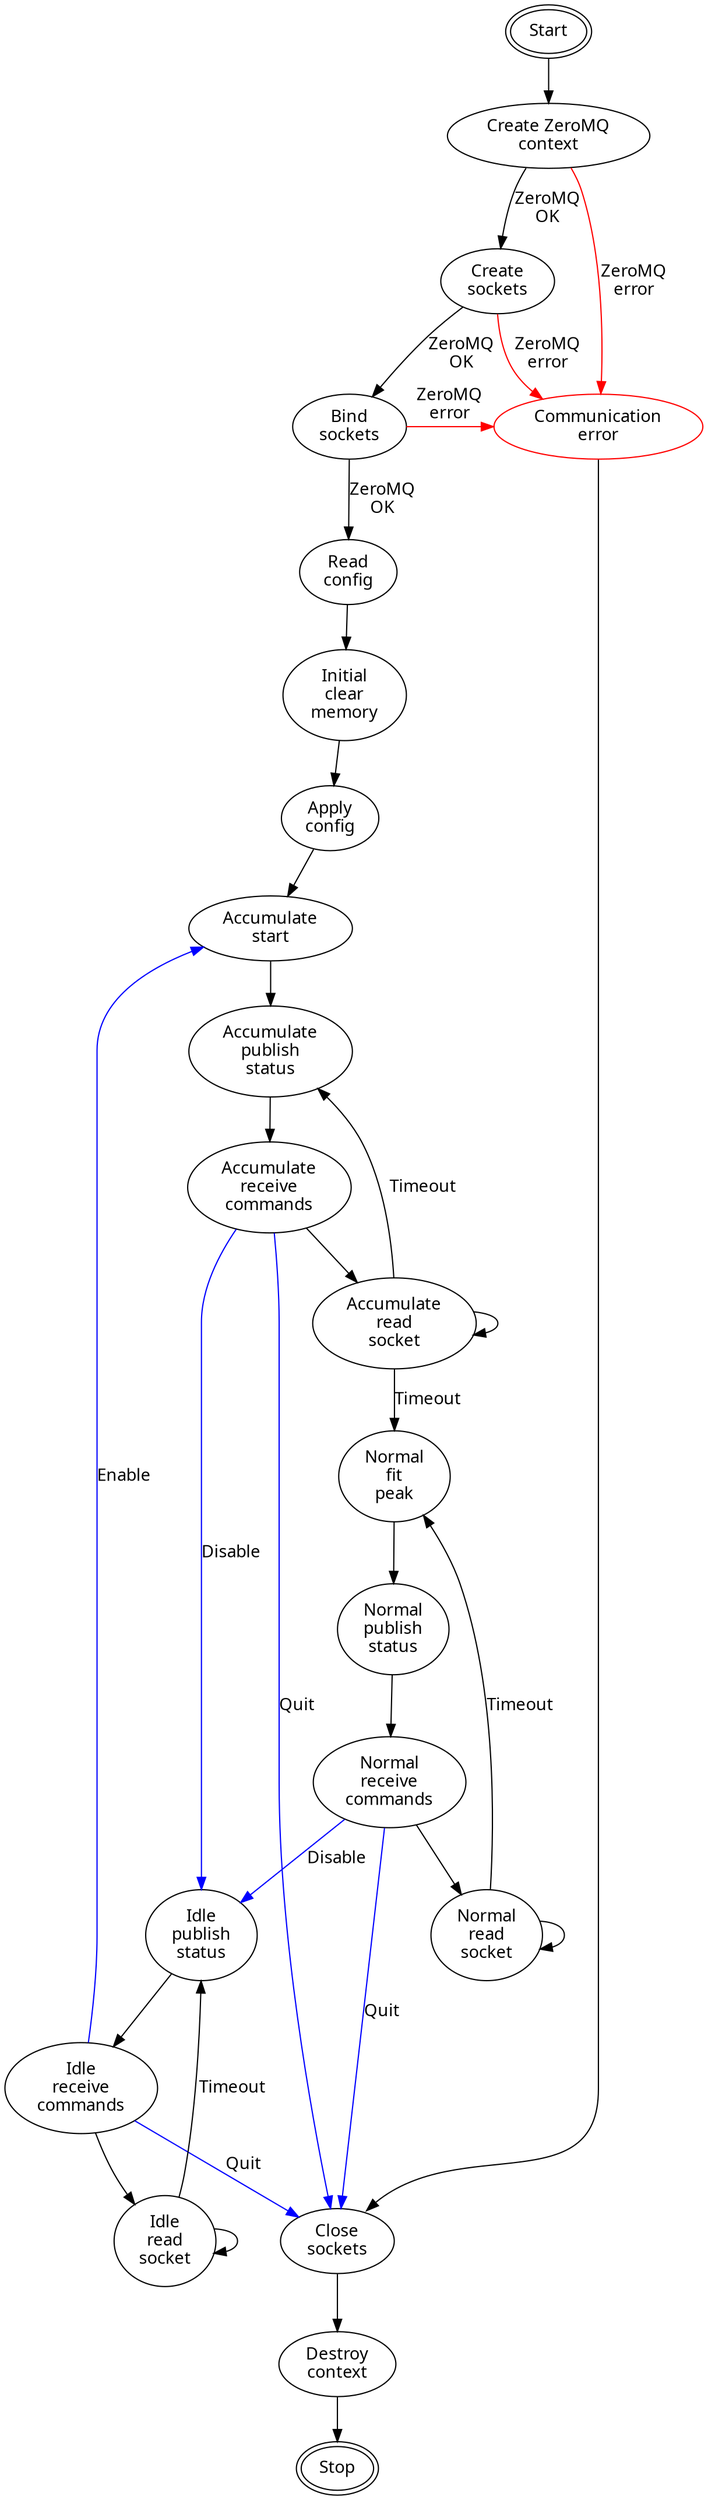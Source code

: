 digraph D {
    node [fontname = "Linux Biolinum"];
    edge [fontname = "Linux Biolinum"];

    start [label = "Start", peripheries = 2];
    create_context [label = "Create ZeroMQ\ncontext"];
    create_sockets [label = "Create\nsockets"];
    bind_sockets [label = "Bind\nsockets"];

    read_config [label = "Read\nconfig"];
    initial_clear_memory [label = "Initial\nclear\nmemory"];
    apply_config [label = "Apply\nconfig"];

    accumulate_start [label = "Accumulate\nstart"];

    accumulate_publish_status [label = "Accumulate\npublish\nstatus"];
    accumulate_receive_commands [label = "Accumulate\nreceive\ncommands"];
    accumulate_read_socket [label = "Accumulate\nread\nsocket"];

    normal_fit_peak         [label = "Normal\nfit\npeak"];
    normal_publish_status   [label = "Normal\npublish\nstatus"];
    normal_receive_commands [label = "Normal\nreceive\ncommands"];
    normal_read_socket      [label = "Normal\nread\nsocket"];

    idle_publish_status   [label = "Idle\npublish\nstatus"];
    idle_receive_commands [label = "Idle\nreceive\ncommands"];
    idle_read_socket      [label = "Idle\nread\nsocket"];

    close_sockets [label = "Close\nsockets"];
    destroy_context [label = "Destroy\ncontext"];
    stop [label = "Stop", peripheries = 2];

    communication_error [label = "Communication\nerror", color = "red"];

    {rank = "source"; start}
    {rank = "same"; bind_sockets communication_error}

    start -> create_context;
    create_context -> create_sockets [label = "ZeroMQ\nOK"];
    create_sockets -> bind_sockets [label = "ZeroMQ\nOK"];
    bind_sockets -> read_config [label = "ZeroMQ\nOK"];

    read_config -> initial_clear_memory;
    initial_clear_memory -> apply_config;
    apply_config -> accumulate_start;

    accumulate_start -> accumulate_publish_status;
    accumulate_publish_status -> accumulate_receive_commands;
    accumulate_receive_commands -> accumulate_read_socket;
    accumulate_read_socket -> accumulate_read_socket;
    accumulate_read_socket -> accumulate_publish_status [label = "Timeout"];
    accumulate_read_socket -> normal_fit_peak [label = "Timeout"];

    accumulate_receive_commands -> idle_publish_status [label = "Disable", color = "blue"];

    normal_fit_peak -> normal_publish_status;
    normal_publish_status -> normal_receive_commands;
    normal_receive_commands -> normal_read_socket;
    normal_read_socket -> normal_read_socket;
    normal_read_socket -> normal_fit_peak [label = "Timeout"];

    normal_receive_commands -> idle_publish_status [label = "Disable", color = "blue"];

    idle_publish_status -> idle_receive_commands;
    idle_receive_commands -> idle_read_socket;
    idle_read_socket -> idle_read_socket;
    idle_read_socket -> idle_publish_status [label = "Timeout"];

    idle_receive_commands -> accumulate_start [label = "Enable", color = "blue"];

    create_context -> communication_error [label = "ZeroMQ\nerror", color = "red"];
    create_sockets -> communication_error [label = "ZeroMQ\nerror", color = "red"];
    bind_sockets -> communication_error [label = "ZeroMQ\nerror", color = "red"];
    communication_error -> close_sockets [headport = "ne"];

    accumulate_receive_commands -> close_sockets [label = "Quit", color = "blue"]
    normal_receive_commands -> close_sockets [label = "Quit", color = "blue"]
    idle_receive_commands -> close_sockets [label = "Quit", color = "blue"]
    close_sockets -> destroy_context;
    destroy_context -> stop;
}
